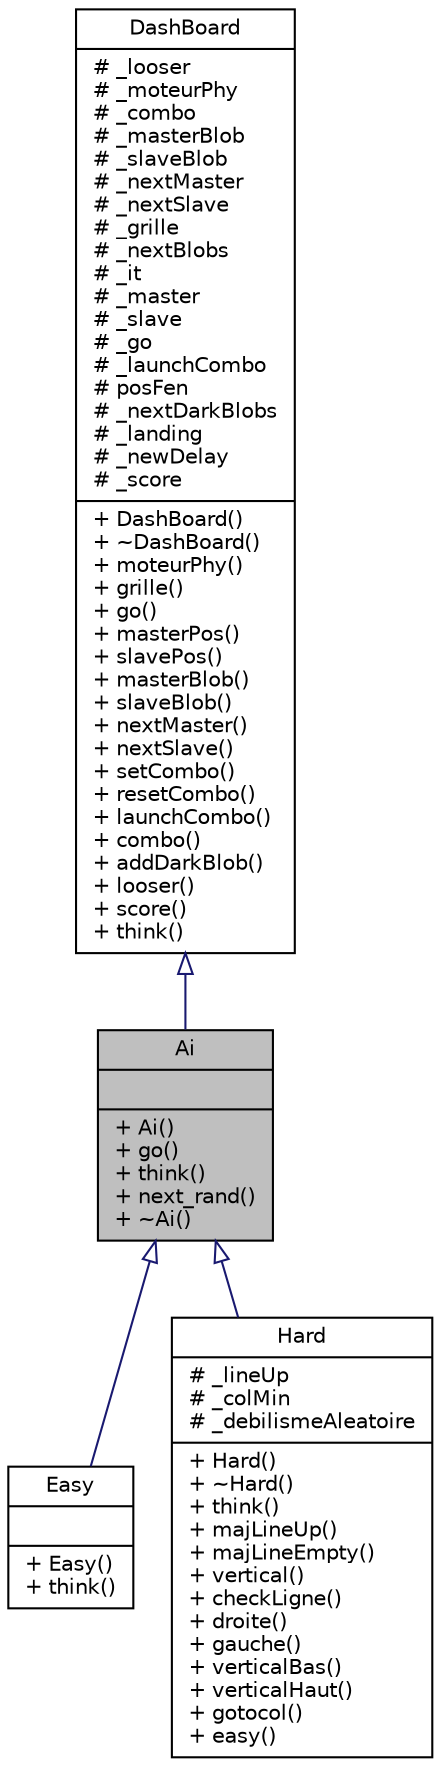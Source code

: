 digraph G
{
  bgcolor="transparent";
  edge [fontname="Helvetica",fontsize="10",labelfontname="Helvetica",labelfontsize="10"];
  node [fontname="Helvetica",fontsize="10",shape=record];
  Node1 [label="{Ai\n||+ Ai()\l+ go()\l+ think()\l+ next_rand()\l+ ~Ai()\l}",height=0.2,width=0.4,color="black", fillcolor="grey75", style="filled" fontcolor="black"];
  Node2 -> Node1 [dir=back,color="midnightblue",fontsize="10",style="solid",arrowtail="empty"];
  Node2 [label="{DashBoard\n|# _looser\l# _moteurPhy\l# _combo\l# _masterBlob\l# _slaveBlob\l# _nextMaster\l# _nextSlave\l# _grille\l# _nextBlobs\l# _it\l# _master\l# _slave\l# _go\l# _launchCombo\l# posFen\l# _nextDarkBlobs\l# _landing\l# _newDelay\l# _score\l|+ DashBoard()\l+ ~DashBoard()\l+ moteurPhy()\l+ grille()\l+ go()\l+ masterPos()\l+ slavePos()\l+ masterBlob()\l+ slaveBlob()\l+ nextMaster()\l+ nextSlave()\l+ setCombo()\l+ resetCombo()\l+ launchCombo()\l+ combo()\l+ addDarkBlob()\l+ looser()\l+ score()\l+ think()\l}",height=0.2,width=0.4,color="black",URL="$a00006.html"];
  Node1 -> Node3 [dir=back,color="midnightblue",fontsize="10",style="solid",arrowtail="empty"];
  Node3 [label="{Easy\n||+ Easy()\l+ think()\l}",height=0.2,width=0.4,color="black",URL="$a00007.html"];
  Node1 -> Node4 [dir=back,color="midnightblue",fontsize="10",style="solid",arrowtail="empty"];
  Node4 [label="{Hard\n|# _lineUp\l# _colMin\l# _debilismeAleatoire\l|+ Hard()\l+ ~Hard()\l+ think()\l+ majLineUp()\l+ majLineEmpty()\l+ vertical()\l+ checkLigne()\l+ droite()\l+ gauche()\l+ verticalBas()\l+ verticalHaut()\l+ gotocol()\l+ easy()\l}",height=0.2,width=0.4,color="black",URL="$a00010.html"];
}

